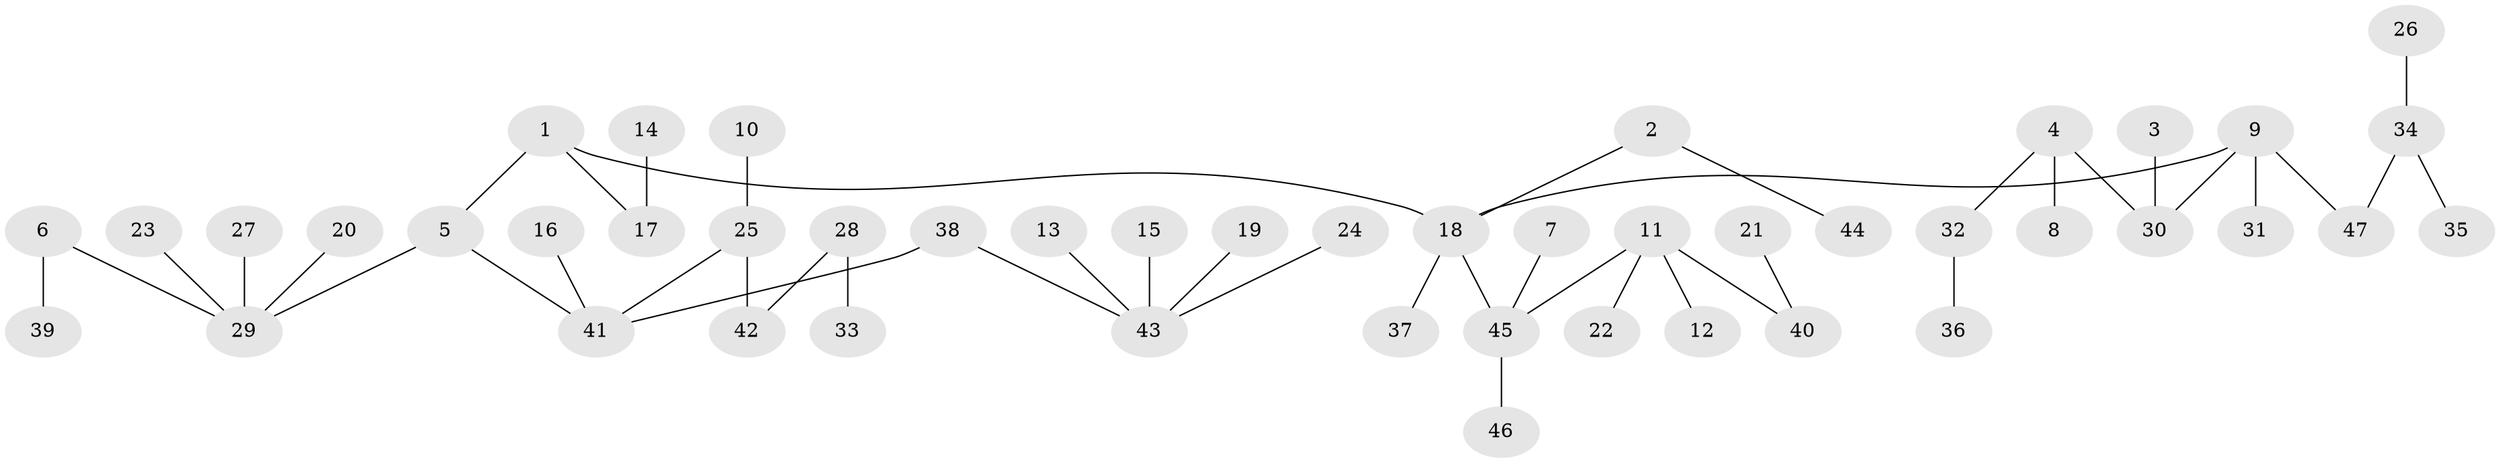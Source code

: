// original degree distribution, {5: 0.042735042735042736, 3: 0.1282051282051282, 7: 0.017094017094017096, 1: 0.49572649572649574, 4: 0.03418803418803419, 6: 0.017094017094017096, 2: 0.26495726495726496}
// Generated by graph-tools (version 1.1) at 2025/37/03/04/25 23:37:16]
// undirected, 47 vertices, 46 edges
graph export_dot {
  node [color=gray90,style=filled];
  1;
  2;
  3;
  4;
  5;
  6;
  7;
  8;
  9;
  10;
  11;
  12;
  13;
  14;
  15;
  16;
  17;
  18;
  19;
  20;
  21;
  22;
  23;
  24;
  25;
  26;
  27;
  28;
  29;
  30;
  31;
  32;
  33;
  34;
  35;
  36;
  37;
  38;
  39;
  40;
  41;
  42;
  43;
  44;
  45;
  46;
  47;
  1 -- 5 [weight=1.0];
  1 -- 17 [weight=1.0];
  1 -- 18 [weight=1.0];
  2 -- 18 [weight=1.0];
  2 -- 44 [weight=1.0];
  3 -- 30 [weight=1.0];
  4 -- 8 [weight=1.0];
  4 -- 30 [weight=1.0];
  4 -- 32 [weight=1.0];
  5 -- 29 [weight=1.0];
  5 -- 41 [weight=1.0];
  6 -- 29 [weight=1.0];
  6 -- 39 [weight=1.0];
  7 -- 45 [weight=1.0];
  9 -- 18 [weight=1.0];
  9 -- 30 [weight=1.0];
  9 -- 31 [weight=1.0];
  9 -- 47 [weight=1.0];
  10 -- 25 [weight=1.0];
  11 -- 12 [weight=1.0];
  11 -- 22 [weight=1.0];
  11 -- 40 [weight=1.0];
  11 -- 45 [weight=1.0];
  13 -- 43 [weight=1.0];
  14 -- 17 [weight=1.0];
  15 -- 43 [weight=1.0];
  16 -- 41 [weight=1.0];
  18 -- 37 [weight=1.0];
  18 -- 45 [weight=1.0];
  19 -- 43 [weight=1.0];
  20 -- 29 [weight=1.0];
  21 -- 40 [weight=1.0];
  23 -- 29 [weight=1.0];
  24 -- 43 [weight=1.0];
  25 -- 41 [weight=1.0];
  25 -- 42 [weight=1.0];
  26 -- 34 [weight=1.0];
  27 -- 29 [weight=1.0];
  28 -- 33 [weight=1.0];
  28 -- 42 [weight=1.0];
  32 -- 36 [weight=1.0];
  34 -- 35 [weight=1.0];
  34 -- 47 [weight=1.0];
  38 -- 41 [weight=1.0];
  38 -- 43 [weight=1.0];
  45 -- 46 [weight=1.0];
}
